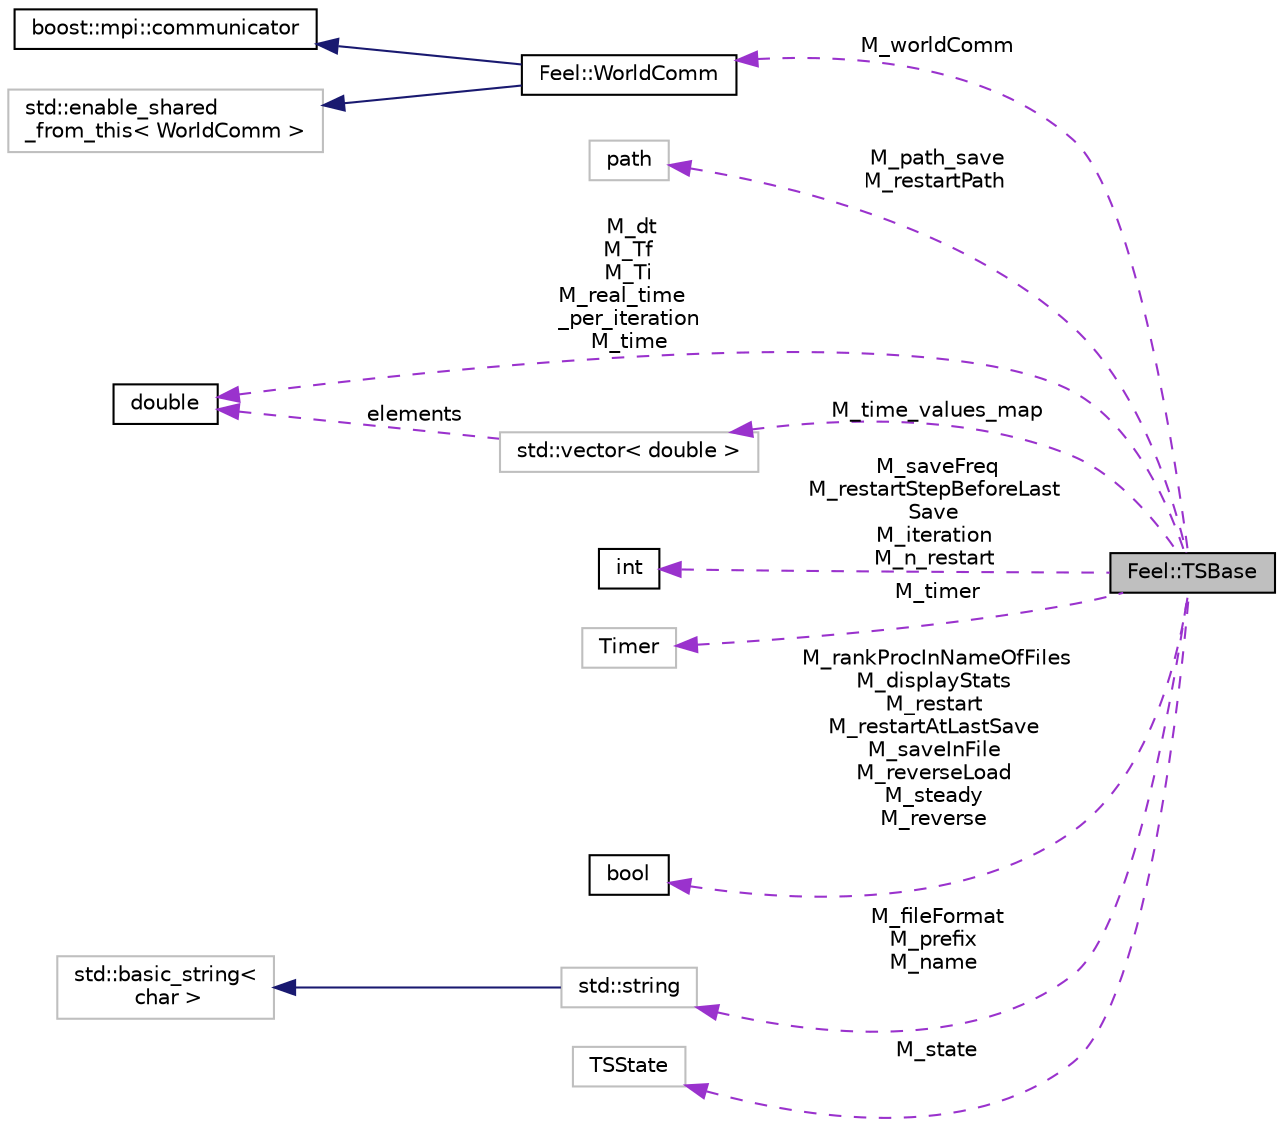 digraph "Feel::TSBase"
{
 // LATEX_PDF_SIZE
  edge [fontname="Helvetica",fontsize="10",labelfontname="Helvetica",labelfontsize="10"];
  node [fontname="Helvetica",fontsize="10",shape=record];
  rankdir="LR";
  Node1 [label="Feel::TSBase",height=0.2,width=0.4,color="black", fillcolor="grey75", style="filled", fontcolor="black",tooltip="base class for time sets"];
  Node2 -> Node1 [dir="back",color="darkorchid3",fontsize="10",style="dashed",label=" M_worldComm" ,fontname="Helvetica"];
  Node2 [label="Feel::WorldComm",height=0.2,width=0.4,color="black", fillcolor="white", style="filled",URL="$classFeel_1_1WorldComm.html",tooltip="Provides interface to MPI Communicators."];
  Node3 -> Node2 [dir="back",color="midnightblue",fontsize="10",style="solid",fontname="Helvetica"];
  Node3 [label="boost::mpi::communicator",height=0.2,width=0.4,color="black", fillcolor="white", style="filled",URL="$classboost_1_1mpi_1_1communicator.html",tooltip=" "];
  Node4 -> Node2 [dir="back",color="midnightblue",fontsize="10",style="solid",fontname="Helvetica"];
  Node4 [label="std::enable_shared\l_from_this\< WorldComm \>",height=0.2,width=0.4,color="grey75", fillcolor="white", style="filled",tooltip=" "];
  Node5 -> Node1 [dir="back",color="darkorchid3",fontsize="10",style="dashed",label=" M_path_save\nM_restartPath" ,fontname="Helvetica"];
  Node5 [label="path",height=0.2,width=0.4,color="grey75", fillcolor="white", style="filled",tooltip=" "];
  Node6 -> Node1 [dir="back",color="darkorchid3",fontsize="10",style="dashed",label=" M_dt\nM_Tf\nM_Ti\nM_real_time\l_per_iteration\nM_time" ,fontname="Helvetica"];
  Node6 [label="double",height=0.2,width=0.4,color="black", fillcolor="white", style="filled",URL="$classdouble.html",tooltip=" "];
  Node7 -> Node1 [dir="back",color="darkorchid3",fontsize="10",style="dashed",label=" M_saveFreq\nM_restartStepBeforeLast\lSave\nM_iteration\nM_n_restart" ,fontname="Helvetica"];
  Node7 [label="int",height=0.2,width=0.4,color="black", fillcolor="white", style="filled",URL="$classint.html",tooltip=" "];
  Node8 -> Node1 [dir="back",color="darkorchid3",fontsize="10",style="dashed",label=" M_timer" ,fontname="Helvetica"];
  Node8 [label="Timer",height=0.2,width=0.4,color="grey75", fillcolor="white", style="filled",tooltip=" "];
  Node9 -> Node1 [dir="back",color="darkorchid3",fontsize="10",style="dashed",label=" M_rankProcInNameOfFiles\nM_displayStats\nM_restart\nM_restartAtLastSave\nM_saveInFile\nM_reverseLoad\nM_steady\nM_reverse" ,fontname="Helvetica"];
  Node9 [label="bool",height=0.2,width=0.4,color="black", fillcolor="white", style="filled",URL="$classbool.html",tooltip=" "];
  Node10 -> Node1 [dir="back",color="darkorchid3",fontsize="10",style="dashed",label=" M_fileFormat\nM_prefix\nM_name" ,fontname="Helvetica"];
  Node10 [label="std::string",height=0.2,width=0.4,color="grey75", fillcolor="white", style="filled",tooltip="STL class."];
  Node11 -> Node10 [dir="back",color="midnightblue",fontsize="10",style="solid",fontname="Helvetica"];
  Node11 [label="std::basic_string\<\l char \>",height=0.2,width=0.4,color="grey75", fillcolor="white", style="filled",tooltip="STL class."];
  Node12 -> Node1 [dir="back",color="darkorchid3",fontsize="10",style="dashed",label=" M_time_values_map" ,fontname="Helvetica"];
  Node12 [label="std::vector\< double \>",height=0.2,width=0.4,color="grey75", fillcolor="white", style="filled",tooltip=" "];
  Node6 -> Node12 [dir="back",color="darkorchid3",fontsize="10",style="dashed",label=" elements" ,fontname="Helvetica"];
  Node13 -> Node1 [dir="back",color="darkorchid3",fontsize="10",style="dashed",label=" M_state" ,fontname="Helvetica"];
  Node13 [label="TSState",height=0.2,width=0.4,color="grey75", fillcolor="white", style="filled",tooltip=" "];
}
